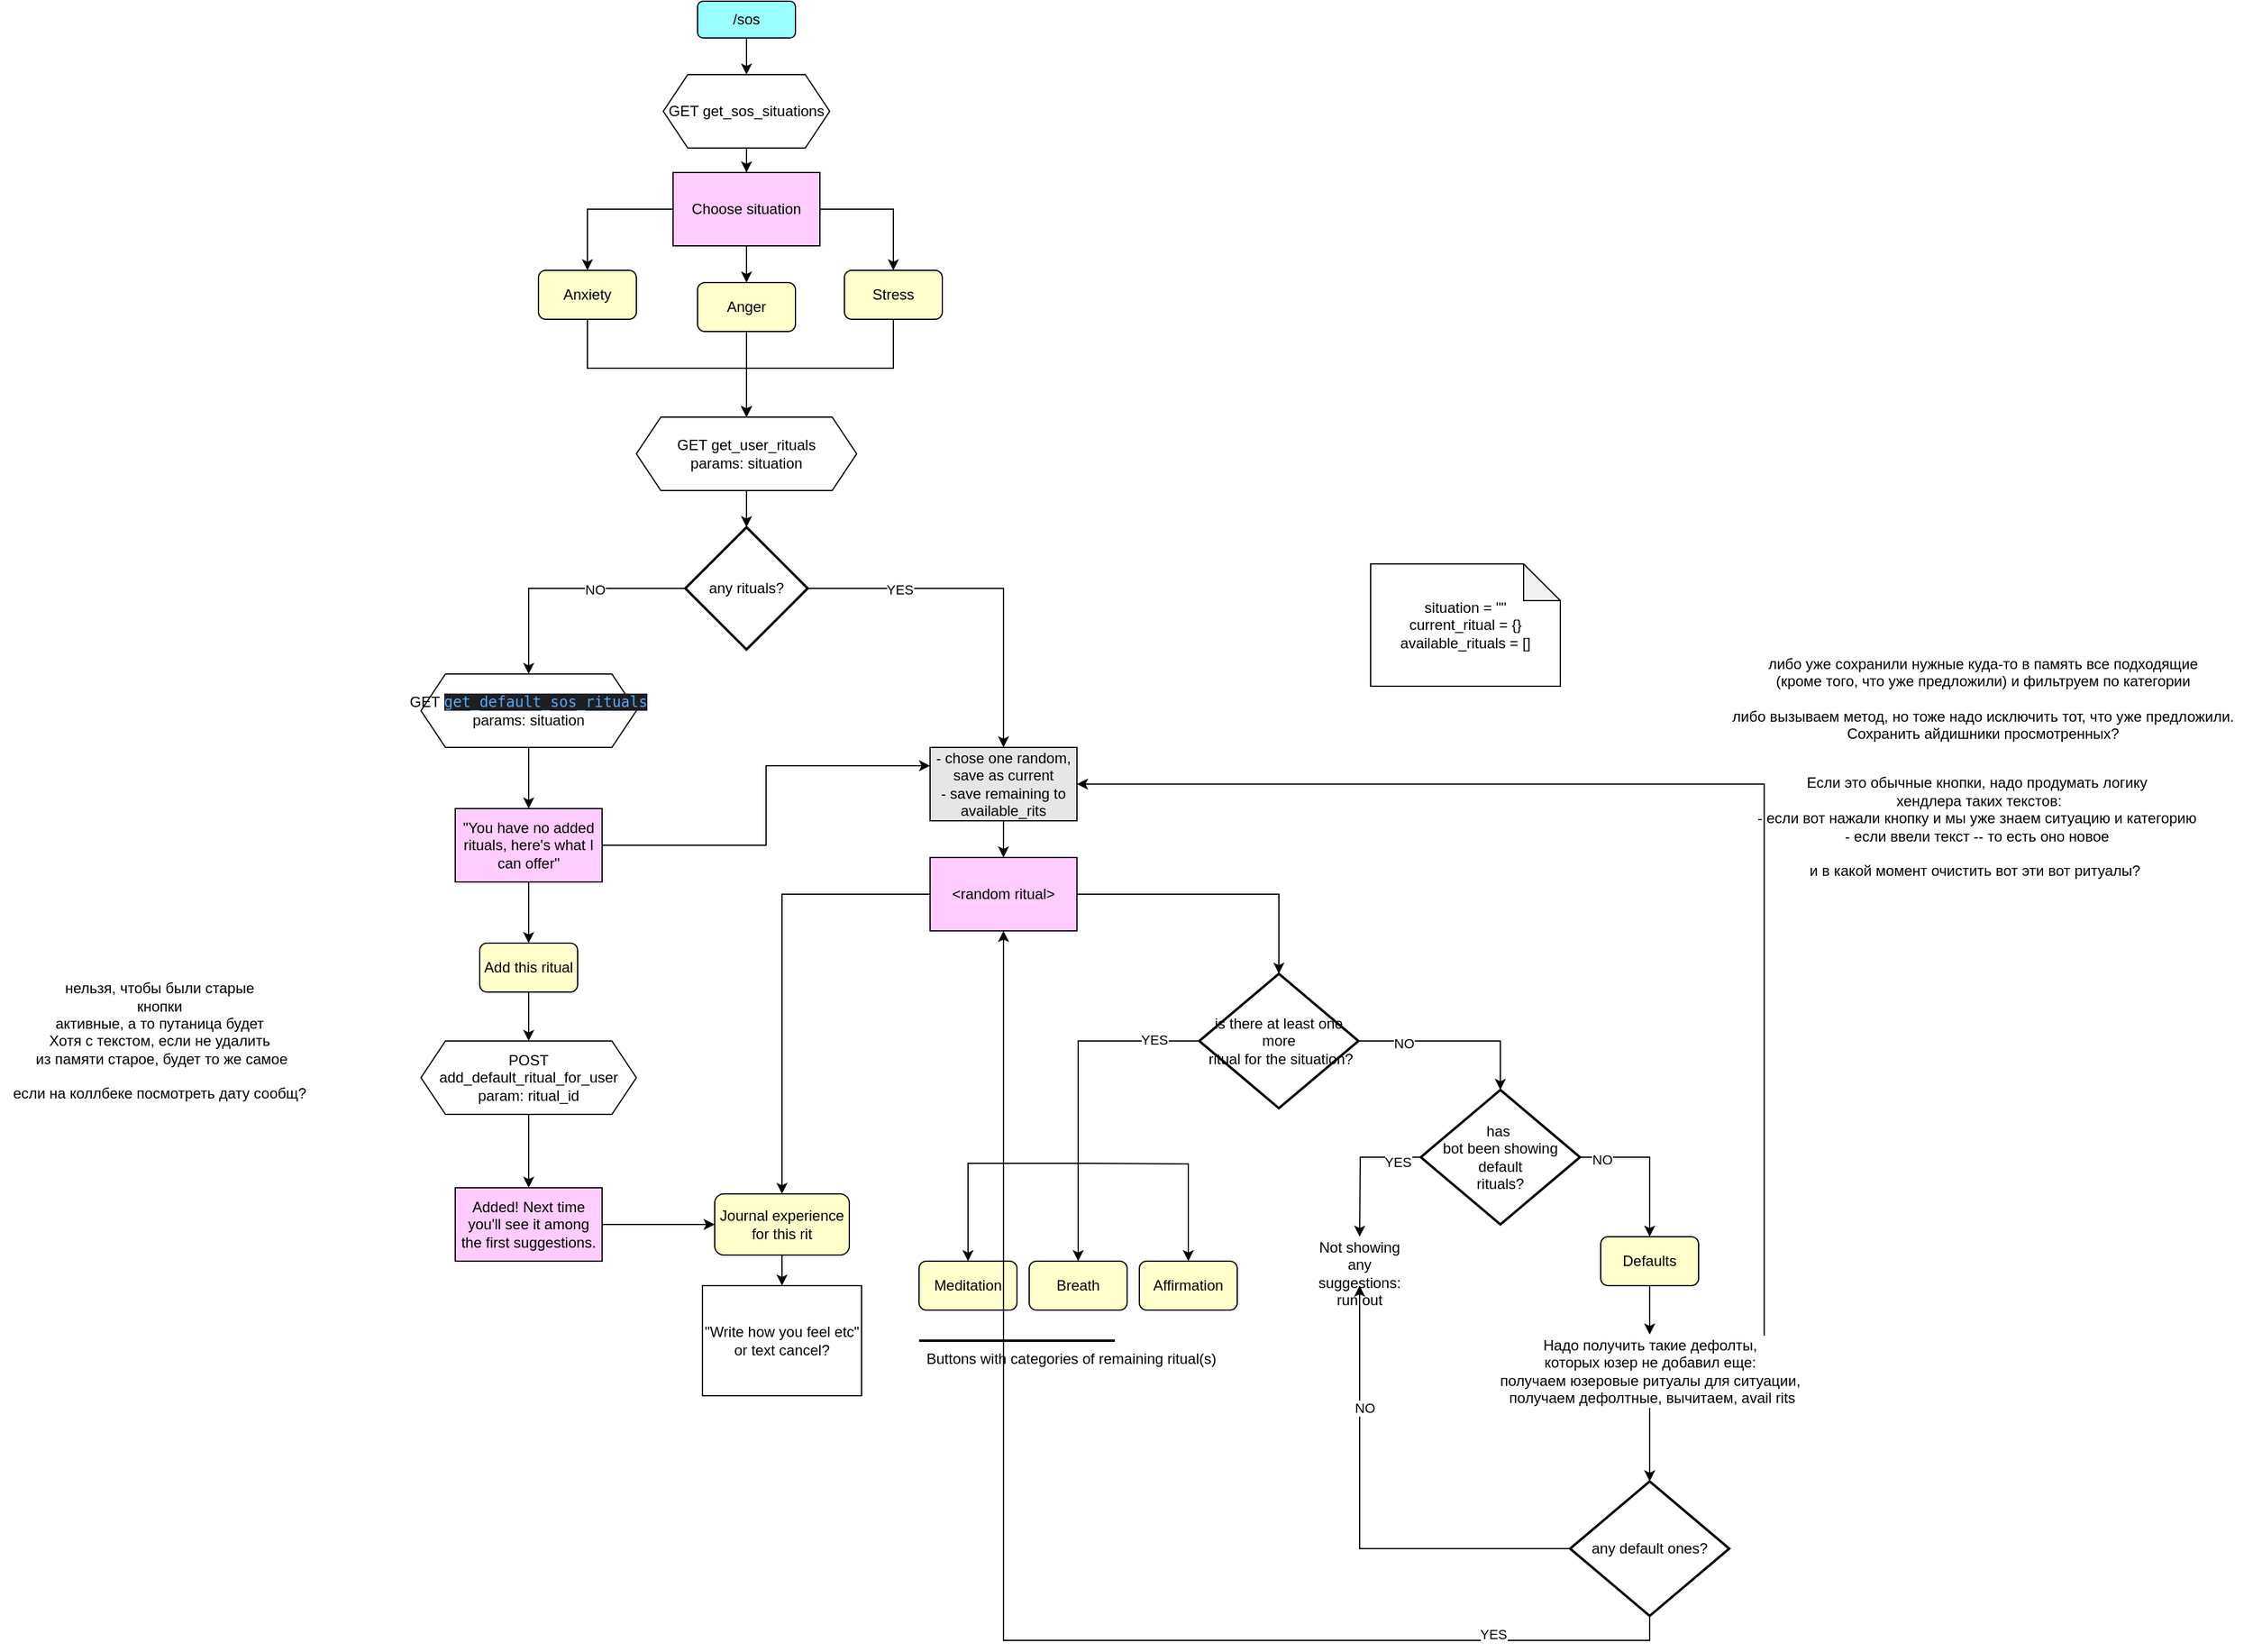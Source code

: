 <mxfile version="14.4.3" type="device"><diagram id="ias_fSx4RnWeHKqK33iy" name="Страница 1"><mxGraphModel dx="2514" dy="2009" grid="1" gridSize="10" guides="1" tooltips="1" connect="1" arrows="1" fold="1" page="1" pageScale="1" pageWidth="827" pageHeight="1169" math="0" shadow="0"><root><mxCell id="0"/><mxCell id="1" parent="0"/><mxCell id="nKI6gAwRpP5KX9kOamOT-13" style="edgeStyle=orthogonalEdgeStyle;rounded=0;orthogonalLoop=1;jettySize=auto;html=1;" edge="1" parent="1" source="nKI6gAwRpP5KX9kOamOT-1" target="nKI6gAwRpP5KX9kOamOT-12"><mxGeometry relative="1" as="geometry"/></mxCell><mxCell id="nKI6gAwRpP5KX9kOamOT-1" value="/sos" style="rounded=1;whiteSpace=wrap;html=1;fillColor=#99FFFF;" vertex="1" parent="1"><mxGeometry x="270" y="-60" width="80" height="30" as="geometry"/></mxCell><mxCell id="nKI6gAwRpP5KX9kOamOT-7" style="edgeStyle=orthogonalEdgeStyle;rounded=0;orthogonalLoop=1;jettySize=auto;html=1;" edge="1" parent="1" source="nKI6gAwRpP5KX9kOamOT-2" target="nKI6gAwRpP5KX9kOamOT-5"><mxGeometry relative="1" as="geometry"/></mxCell><mxCell id="nKI6gAwRpP5KX9kOamOT-8" style="edgeStyle=orthogonalEdgeStyle;rounded=0;orthogonalLoop=1;jettySize=auto;html=1;" edge="1" parent="1" source="nKI6gAwRpP5KX9kOamOT-2" target="nKI6gAwRpP5KX9kOamOT-6"><mxGeometry relative="1" as="geometry"/></mxCell><mxCell id="nKI6gAwRpP5KX9kOamOT-9" style="edgeStyle=orthogonalEdgeStyle;rounded=0;orthogonalLoop=1;jettySize=auto;html=1;" edge="1" parent="1" source="nKI6gAwRpP5KX9kOamOT-2" target="nKI6gAwRpP5KX9kOamOT-4"><mxGeometry relative="1" as="geometry"/></mxCell><mxCell id="nKI6gAwRpP5KX9kOamOT-2" value="Choose situation" style="rounded=0;whiteSpace=wrap;html=1;fillColor=#FFCCFF;" vertex="1" parent="1"><mxGeometry x="250" y="80" width="120" height="60" as="geometry"/></mxCell><mxCell id="nKI6gAwRpP5KX9kOamOT-15" style="edgeStyle=orthogonalEdgeStyle;rounded=0;orthogonalLoop=1;jettySize=auto;html=1;" edge="1" parent="1" source="nKI6gAwRpP5KX9kOamOT-4" target="nKI6gAwRpP5KX9kOamOT-11"><mxGeometry relative="1" as="geometry"/></mxCell><mxCell id="nKI6gAwRpP5KX9kOamOT-4" value="Anxiety" style="rounded=1;whiteSpace=wrap;html=1;fillColor=#FFFFCC;" vertex="1" parent="1"><mxGeometry x="140" y="160" width="80" height="40" as="geometry"/></mxCell><mxCell id="nKI6gAwRpP5KX9kOamOT-16" style="edgeStyle=orthogonalEdgeStyle;rounded=0;orthogonalLoop=1;jettySize=auto;html=1;" edge="1" parent="1" source="nKI6gAwRpP5KX9kOamOT-5" target="nKI6gAwRpP5KX9kOamOT-11"><mxGeometry relative="1" as="geometry"/></mxCell><mxCell id="nKI6gAwRpP5KX9kOamOT-5" value="Anger" style="rounded=1;whiteSpace=wrap;html=1;fillColor=#FFFFCC;" vertex="1" parent="1"><mxGeometry x="270" y="170" width="80" height="40" as="geometry"/></mxCell><mxCell id="nKI6gAwRpP5KX9kOamOT-17" style="edgeStyle=orthogonalEdgeStyle;rounded=0;orthogonalLoop=1;jettySize=auto;html=1;" edge="1" parent="1" source="nKI6gAwRpP5KX9kOamOT-6" target="nKI6gAwRpP5KX9kOamOT-11"><mxGeometry relative="1" as="geometry"/></mxCell><mxCell id="nKI6gAwRpP5KX9kOamOT-6" value="Stress" style="rounded=1;whiteSpace=wrap;html=1;fillColor=#FFFFCC;" vertex="1" parent="1"><mxGeometry x="390" y="160" width="80" height="40" as="geometry"/></mxCell><mxCell id="nKI6gAwRpP5KX9kOamOT-19" style="edgeStyle=orthogonalEdgeStyle;rounded=0;orthogonalLoop=1;jettySize=auto;html=1;" edge="1" parent="1" source="nKI6gAwRpP5KX9kOamOT-11" target="nKI6gAwRpP5KX9kOamOT-18"><mxGeometry relative="1" as="geometry"/></mxCell><mxCell id="nKI6gAwRpP5KX9kOamOT-11" value="GET get_user_rituals&lt;br&gt;params: situation" style="shape=hexagon;perimeter=hexagonPerimeter2;whiteSpace=wrap;html=1;fixedSize=1;fillColor=none;" vertex="1" parent="1"><mxGeometry x="220" y="280" width="180" height="60" as="geometry"/></mxCell><mxCell id="nKI6gAwRpP5KX9kOamOT-14" style="edgeStyle=orthogonalEdgeStyle;rounded=0;orthogonalLoop=1;jettySize=auto;html=1;" edge="1" parent="1" source="nKI6gAwRpP5KX9kOamOT-12" target="nKI6gAwRpP5KX9kOamOT-2"><mxGeometry relative="1" as="geometry"/></mxCell><mxCell id="nKI6gAwRpP5KX9kOamOT-12" value="GET get_sos_situations" style="shape=hexagon;perimeter=hexagonPerimeter2;whiteSpace=wrap;html=1;fixedSize=1;fillColor=none;" vertex="1" parent="1"><mxGeometry x="242" width="136" height="60" as="geometry"/></mxCell><mxCell id="nKI6gAwRpP5KX9kOamOT-21" style="edgeStyle=orthogonalEdgeStyle;rounded=0;orthogonalLoop=1;jettySize=auto;html=1;" edge="1" parent="1" source="nKI6gAwRpP5KX9kOamOT-18" target="nKI6gAwRpP5KX9kOamOT-20"><mxGeometry relative="1" as="geometry"/></mxCell><mxCell id="nKI6gAwRpP5KX9kOamOT-22" value="NO" style="edgeLabel;html=1;align=center;verticalAlign=middle;resizable=0;points=[];" vertex="1" connectable="0" parent="nKI6gAwRpP5KX9kOamOT-21"><mxGeometry x="-0.247" y="1" relative="1" as="geometry"><mxPoint as="offset"/></mxGeometry></mxCell><mxCell id="nKI6gAwRpP5KX9kOamOT-24" style="edgeStyle=orthogonalEdgeStyle;rounded=0;orthogonalLoop=1;jettySize=auto;html=1;" edge="1" parent="1" source="nKI6gAwRpP5KX9kOamOT-18" target="nKI6gAwRpP5KX9kOamOT-98"><mxGeometry relative="1" as="geometry"/></mxCell><mxCell id="nKI6gAwRpP5KX9kOamOT-48" value="YES" style="edgeLabel;html=1;align=center;verticalAlign=middle;resizable=0;points=[];" vertex="1" connectable="0" parent="nKI6gAwRpP5KX9kOamOT-24"><mxGeometry x="-0.487" y="-1" relative="1" as="geometry"><mxPoint as="offset"/></mxGeometry></mxCell><mxCell id="nKI6gAwRpP5KX9kOamOT-18" value="any rituals?" style="strokeWidth=2;html=1;shape=mxgraph.flowchart.decision;whiteSpace=wrap;fillColor=none;" vertex="1" parent="1"><mxGeometry x="260" y="370" width="100" height="100" as="geometry"/></mxCell><mxCell id="nKI6gAwRpP5KX9kOamOT-37" style="edgeStyle=orthogonalEdgeStyle;rounded=0;orthogonalLoop=1;jettySize=auto;html=1;" edge="1" parent="1" source="nKI6gAwRpP5KX9kOamOT-20" target="nKI6gAwRpP5KX9kOamOT-34"><mxGeometry relative="1" as="geometry"/></mxCell><mxCell id="nKI6gAwRpP5KX9kOamOT-20" value="GET&amp;nbsp;&lt;span style=&quot;color: rgb(86 , 168 , 245) ; background-color: rgb(30 , 31 , 34) ; font-family: &amp;#34;jetbrains mono&amp;#34; , monospace&quot;&gt;get_default_sos_rituals&lt;/span&gt;&lt;br&gt;params: situation" style="shape=hexagon;perimeter=hexagonPerimeter2;whiteSpace=wrap;html=1;fixedSize=1;fillColor=none;" vertex="1" parent="1"><mxGeometry x="44" y="490" width="176" height="60" as="geometry"/></mxCell><mxCell id="nKI6gAwRpP5KX9kOamOT-47" style="edgeStyle=orthogonalEdgeStyle;rounded=0;orthogonalLoop=1;jettySize=auto;html=1;" edge="1" parent="1" source="nKI6gAwRpP5KX9kOamOT-23" target="nKI6gAwRpP5KX9kOamOT-44"><mxGeometry relative="1" as="geometry"/></mxCell><mxCell id="nKI6gAwRpP5KX9kOamOT-64" style="edgeStyle=orthogonalEdgeStyle;rounded=0;orthogonalLoop=1;jettySize=auto;html=1;" edge="1" parent="1" source="nKI6gAwRpP5KX9kOamOT-23" target="nKI6gAwRpP5KX9kOamOT-63"><mxGeometry relative="1" as="geometry"/></mxCell><mxCell id="nKI6gAwRpP5KX9kOamOT-23" value="&amp;lt;random ritual&amp;gt;" style="rounded=0;whiteSpace=wrap;html=1;fillColor=#FFCCFF;" vertex="1" parent="1"><mxGeometry x="460" y="640" width="120" height="60" as="geometry"/></mxCell><mxCell id="nKI6gAwRpP5KX9kOamOT-25" value="Meditation" style="rounded=1;whiteSpace=wrap;html=1;fillColor=#FFFFCC;" vertex="1" parent="1"><mxGeometry x="451" y="970" width="80" height="40" as="geometry"/></mxCell><mxCell id="nKI6gAwRpP5KX9kOamOT-26" value="Breath" style="rounded=1;whiteSpace=wrap;html=1;fillColor=#FFFFCC;" vertex="1" parent="1"><mxGeometry x="541" y="970" width="80" height="40" as="geometry"/></mxCell><mxCell id="nKI6gAwRpP5KX9kOamOT-27" value="Affirmation" style="rounded=1;whiteSpace=wrap;html=1;fillColor=#FFFFCC;" vertex="1" parent="1"><mxGeometry x="631" y="970" width="80" height="40" as="geometry"/></mxCell><mxCell id="nKI6gAwRpP5KX9kOamOT-41" style="edgeStyle=orthogonalEdgeStyle;rounded=0;orthogonalLoop=1;jettySize=auto;html=1;entryX=0;entryY=0.25;entryDx=0;entryDy=0;" edge="1" parent="1" source="nKI6gAwRpP5KX9kOamOT-34" target="nKI6gAwRpP5KX9kOamOT-98"><mxGeometry relative="1" as="geometry"/></mxCell><mxCell id="nKI6gAwRpP5KX9kOamOT-43" style="edgeStyle=orthogonalEdgeStyle;rounded=0;orthogonalLoop=1;jettySize=auto;html=1;" edge="1" parent="1" source="nKI6gAwRpP5KX9kOamOT-34" target="nKI6gAwRpP5KX9kOamOT-42"><mxGeometry relative="1" as="geometry"/></mxCell><mxCell id="nKI6gAwRpP5KX9kOamOT-34" value="&quot;You have no added rituals, here's what I can offer&quot;" style="rounded=0;whiteSpace=wrap;html=1;fillColor=#FFCCFF;" vertex="1" parent="1"><mxGeometry x="72" y="600" width="120" height="60" as="geometry"/></mxCell><mxCell id="nKI6gAwRpP5KX9kOamOT-51" style="edgeStyle=orthogonalEdgeStyle;rounded=0;orthogonalLoop=1;jettySize=auto;html=1;" edge="1" parent="1" source="nKI6gAwRpP5KX9kOamOT-42" target="nKI6gAwRpP5KX9kOamOT-50"><mxGeometry relative="1" as="geometry"/></mxCell><mxCell id="nKI6gAwRpP5KX9kOamOT-42" value="Add this ritual" style="rounded=1;whiteSpace=wrap;html=1;fillColor=#FFFFCC;" vertex="1" parent="1"><mxGeometry x="92" y="710" width="80" height="40" as="geometry"/></mxCell><mxCell id="nKI6gAwRpP5KX9kOamOT-54" style="edgeStyle=orthogonalEdgeStyle;rounded=0;orthogonalLoop=1;jettySize=auto;html=1;" edge="1" parent="1" source="nKI6gAwRpP5KX9kOamOT-44" target="nKI6gAwRpP5KX9kOamOT-52"><mxGeometry relative="1" as="geometry"/></mxCell><mxCell id="nKI6gAwRpP5KX9kOamOT-44" value="Journal experience for this rit" style="rounded=1;whiteSpace=wrap;html=1;fillColor=#FFFFCC;" vertex="1" parent="1"><mxGeometry x="284" y="915" width="110" height="50" as="geometry"/></mxCell><mxCell id="nKI6gAwRpP5KX9kOamOT-93" style="edgeStyle=orthogonalEdgeStyle;rounded=0;orthogonalLoop=1;jettySize=auto;html=1;" edge="1" parent="1" source="nKI6gAwRpP5KX9kOamOT-50" target="nKI6gAwRpP5KX9kOamOT-92"><mxGeometry relative="1" as="geometry"/></mxCell><mxCell id="nKI6gAwRpP5KX9kOamOT-50" value="POST add_default_ritual_for_user&lt;br&gt;param: ritual_id" style="shape=hexagon;perimeter=hexagonPerimeter2;whiteSpace=wrap;html=1;fixedSize=1;fillColor=none;" vertex="1" parent="1"><mxGeometry x="44" y="790" width="176" height="60" as="geometry"/></mxCell><mxCell id="nKI6gAwRpP5KX9kOamOT-52" value="&quot;Write how you feel etc&quot; or text cancel?" style="rounded=0;whiteSpace=wrap;html=1;fillColor=none;direction=south;" vertex="1" parent="1"><mxGeometry x="274" y="990" width="130" height="90" as="geometry"/></mxCell><mxCell id="nKI6gAwRpP5KX9kOamOT-55" value="либо уже сохранили нужные куда-то в память все подходящие &lt;br&gt;(кроме того, что уже предложили) и фильтруем по категории&lt;br&gt;&lt;br&gt;либо вызываем метод, но тоже надо исключить тот, что уже предложили. &lt;br&gt;Сохранить айдишники просмотренных?" style="text;html=1;align=center;verticalAlign=middle;resizable=0;points=[];autosize=1;" vertex="1" parent="1"><mxGeometry x="1100" y="470" width="440" height="80" as="geometry"/></mxCell><mxCell id="nKI6gAwRpP5KX9kOamOT-56" value="нельзя, чтобы были старые&lt;br&gt;кнопки&lt;br&gt;&amp;nbsp;активные, а то путаница будет&amp;nbsp;&lt;br&gt;Хотя с текстом, если не удалить&lt;br&gt;&amp;nbsp;из памяти старое, будет то же самое&lt;br&gt;&lt;br&gt;если на коллбеке посмотреть дату сообщ?" style="text;html=1;align=center;verticalAlign=middle;resizable=0;points=[];autosize=1;" vertex="1" parent="1"><mxGeometry x="-300" y="740" width="260" height="100" as="geometry"/></mxCell><mxCell id="nKI6gAwRpP5KX9kOamOT-57" value="Если это обычные кнопки, надо продумать логику&lt;br&gt;&amp;nbsp;хендлера таких текстов:&lt;br&gt;- если вот нажали кнопку и мы уже знаем ситуацию и категорию&lt;br&gt;- если ввели текст -- то есть оно новое&lt;br&gt;&lt;br&gt;и в какой момент очистить вот эти вот ритуалы?&amp;nbsp;" style="text;html=1;align=center;verticalAlign=middle;resizable=0;points=[];autosize=1;" vertex="1" parent="1"><mxGeometry x="1120" y="570" width="390" height="90" as="geometry"/></mxCell><mxCell id="nKI6gAwRpP5KX9kOamOT-62" value="situation = &quot;&quot;&lt;br&gt;current_ritual = {}&lt;br&gt;available_rituals = []" style="shape=note;whiteSpace=wrap;html=1;backgroundOutline=1;darkOpacity=0.05;fillColor=none;" vertex="1" parent="1"><mxGeometry x="820" y="400" width="155" height="100" as="geometry"/></mxCell><mxCell id="nKI6gAwRpP5KX9kOamOT-65" style="edgeStyle=orthogonalEdgeStyle;rounded=0;orthogonalLoop=1;jettySize=auto;html=1;" edge="1" parent="1" source="nKI6gAwRpP5KX9kOamOT-63" target="nKI6gAwRpP5KX9kOamOT-26"><mxGeometry relative="1" as="geometry"/></mxCell><mxCell id="nKI6gAwRpP5KX9kOamOT-72" value="YES" style="edgeLabel;html=1;align=center;verticalAlign=middle;resizable=0;points=[];" vertex="1" connectable="0" parent="nKI6gAwRpP5KX9kOamOT-65"><mxGeometry x="-0.73" y="-1" relative="1" as="geometry"><mxPoint as="offset"/></mxGeometry></mxCell><mxCell id="nKI6gAwRpP5KX9kOamOT-66" style="edgeStyle=orthogonalEdgeStyle;rounded=0;orthogonalLoop=1;jettySize=auto;html=1;" edge="1" parent="1" target="nKI6gAwRpP5KX9kOamOT-27"><mxGeometry relative="1" as="geometry"><mxPoint x="581" y="890" as="sourcePoint"/></mxGeometry></mxCell><mxCell id="nKI6gAwRpP5KX9kOamOT-67" style="edgeStyle=orthogonalEdgeStyle;rounded=0;orthogonalLoop=1;jettySize=auto;html=1;" edge="1" parent="1" target="nKI6gAwRpP5KX9kOamOT-25"><mxGeometry relative="1" as="geometry"><mxPoint x="581" y="890" as="sourcePoint"/><Array as="points"><mxPoint x="491" y="890"/></Array></mxGeometry></mxCell><mxCell id="nKI6gAwRpP5KX9kOamOT-70" style="edgeStyle=orthogonalEdgeStyle;rounded=0;orthogonalLoop=1;jettySize=auto;html=1;entryX=0.5;entryY=0;entryDx=0;entryDy=0;entryPerimeter=0;" edge="1" parent="1" source="nKI6gAwRpP5KX9kOamOT-63" target="nKI6gAwRpP5KX9kOamOT-69"><mxGeometry relative="1" as="geometry"/></mxCell><mxCell id="nKI6gAwRpP5KX9kOamOT-71" value="NO" style="edgeLabel;html=1;align=center;verticalAlign=middle;resizable=0;points=[];" vertex="1" connectable="0" parent="nKI6gAwRpP5KX9kOamOT-70"><mxGeometry x="-0.528" y="-2" relative="1" as="geometry"><mxPoint as="offset"/></mxGeometry></mxCell><mxCell id="nKI6gAwRpP5KX9kOamOT-63" value="is there at least one more&lt;br&gt;&amp;nbsp;ritual for the situation?" style="strokeWidth=2;html=1;shape=mxgraph.flowchart.decision;whiteSpace=wrap;fillColor=none;" vertex="1" parent="1"><mxGeometry x="680" y="735" width="130" height="110" as="geometry"/></mxCell><mxCell id="nKI6gAwRpP5KX9kOamOT-78" style="edgeStyle=orthogonalEdgeStyle;rounded=0;orthogonalLoop=1;jettySize=auto;html=1;" edge="1" parent="1" source="nKI6gAwRpP5KX9kOamOT-69" target="nKI6gAwRpP5KX9kOamOT-77"><mxGeometry relative="1" as="geometry"/></mxCell><mxCell id="nKI6gAwRpP5KX9kOamOT-79" value="NO" style="edgeLabel;html=1;align=center;verticalAlign=middle;resizable=0;points=[];" vertex="1" connectable="0" parent="nKI6gAwRpP5KX9kOamOT-78"><mxGeometry x="-0.703" y="-2" relative="1" as="geometry"><mxPoint as="offset"/></mxGeometry></mxCell><mxCell id="nKI6gAwRpP5KX9kOamOT-83" style="edgeStyle=orthogonalEdgeStyle;rounded=0;orthogonalLoop=1;jettySize=auto;html=1;" edge="1" parent="1" source="nKI6gAwRpP5KX9kOamOT-69"><mxGeometry relative="1" as="geometry"><mxPoint x="811" y="950" as="targetPoint"/></mxGeometry></mxCell><mxCell id="nKI6gAwRpP5KX9kOamOT-84" value="YES" style="edgeLabel;html=1;align=center;verticalAlign=middle;resizable=0;points=[];" vertex="1" connectable="0" parent="nKI6gAwRpP5KX9kOamOT-83"><mxGeometry x="-0.66" y="4" relative="1" as="geometry"><mxPoint as="offset"/></mxGeometry></mxCell><mxCell id="nKI6gAwRpP5KX9kOamOT-69" value="has&amp;nbsp;&lt;br&gt;bot been showing default&lt;br&gt;rituals?" style="strokeWidth=2;html=1;shape=mxgraph.flowchart.decision;whiteSpace=wrap;fillColor=none;" vertex="1" parent="1"><mxGeometry x="861" y="830" width="130" height="110" as="geometry"/></mxCell><mxCell id="nKI6gAwRpP5KX9kOamOT-76" value="Not showing any suggestions: run out" style="text;html=1;strokeColor=none;fillColor=none;align=center;verticalAlign=middle;whiteSpace=wrap;rounded=0;" vertex="1" parent="1"><mxGeometry x="791" y="970" width="40" height="20" as="geometry"/></mxCell><mxCell id="nKI6gAwRpP5KX9kOamOT-104" style="edgeStyle=orthogonalEdgeStyle;rounded=0;orthogonalLoop=1;jettySize=auto;html=1;" edge="1" parent="1" source="nKI6gAwRpP5KX9kOamOT-77" target="nKI6gAwRpP5KX9kOamOT-86"><mxGeometry relative="1" as="geometry"/></mxCell><mxCell id="nKI6gAwRpP5KX9kOamOT-77" value="Defaults" style="rounded=1;whiteSpace=wrap;html=1;fillColor=#FFFFCC;" vertex="1" parent="1"><mxGeometry x="1008" y="950" width="80" height="40" as="geometry"/></mxCell><mxCell id="nKI6gAwRpP5KX9kOamOT-105" style="edgeStyle=orthogonalEdgeStyle;rounded=0;orthogonalLoop=1;jettySize=auto;html=1;entryX=1;entryY=0.5;entryDx=0;entryDy=0;exitX=0.86;exitY=0.017;exitDx=0;exitDy=0;exitPerimeter=0;" edge="1" parent="1" source="nKI6gAwRpP5KX9kOamOT-86" target="nKI6gAwRpP5KX9kOamOT-98"><mxGeometry relative="1" as="geometry"/></mxCell><mxCell id="nKI6gAwRpP5KX9kOamOT-109" style="edgeStyle=orthogonalEdgeStyle;rounded=0;orthogonalLoop=1;jettySize=auto;html=1;" edge="1" parent="1" source="nKI6gAwRpP5KX9kOamOT-86" target="nKI6gAwRpP5KX9kOamOT-108"><mxGeometry relative="1" as="geometry"/></mxCell><mxCell id="nKI6gAwRpP5KX9kOamOT-86" value="Надо получить такие дефолты, &lt;br&gt;которых юзер не добавил еще:&lt;br&gt;получаем юзеровые ритуалы для ситуации,&lt;br&gt;&amp;nbsp;получаем дефолтные, вычитаем, avail rits" style="text;html=1;align=center;verticalAlign=middle;resizable=0;points=[];autosize=1;" vertex="1" parent="1"><mxGeometry x="918" y="1030" width="260" height="60" as="geometry"/></mxCell><mxCell id="nKI6gAwRpP5KX9kOamOT-89" value="" style="line;strokeWidth=2;html=1;fillColor=none;" vertex="1" parent="1"><mxGeometry x="451" y="1030" width="160" height="10" as="geometry"/></mxCell><mxCell id="nKI6gAwRpP5KX9kOamOT-90" value="Buttons with categories of remaining ritual(s)" style="text;html=1;align=center;verticalAlign=middle;resizable=0;points=[];autosize=1;" vertex="1" parent="1"><mxGeometry x="450" y="1040" width="250" height="20" as="geometry"/></mxCell><mxCell id="nKI6gAwRpP5KX9kOamOT-102" style="edgeStyle=orthogonalEdgeStyle;rounded=0;orthogonalLoop=1;jettySize=auto;html=1;" edge="1" parent="1" source="nKI6gAwRpP5KX9kOamOT-92" target="nKI6gAwRpP5KX9kOamOT-44"><mxGeometry relative="1" as="geometry"/></mxCell><mxCell id="nKI6gAwRpP5KX9kOamOT-92" value="Added! Next time you'll see it among the first suggestions." style="rounded=0;whiteSpace=wrap;html=1;fillColor=#FFCCFF;" vertex="1" parent="1"><mxGeometry x="72" y="910" width="120" height="60" as="geometry"/></mxCell><mxCell id="nKI6gAwRpP5KX9kOamOT-99" style="edgeStyle=orthogonalEdgeStyle;rounded=0;orthogonalLoop=1;jettySize=auto;html=1;" edge="1" parent="1" source="nKI6gAwRpP5KX9kOamOT-98" target="nKI6gAwRpP5KX9kOamOT-23"><mxGeometry relative="1" as="geometry"/></mxCell><mxCell id="nKI6gAwRpP5KX9kOamOT-98" value="- chose one random, save as current&lt;br&gt;- save remaining to available_rits" style="rounded=0;whiteSpace=wrap;html=1;fillColor=#E6E6E6;" vertex="1" parent="1"><mxGeometry x="460" y="550" width="120" height="60" as="geometry"/></mxCell><mxCell id="nKI6gAwRpP5KX9kOamOT-111" style="edgeStyle=orthogonalEdgeStyle;rounded=0;orthogonalLoop=1;jettySize=auto;html=1;exitX=0.5;exitY=1;exitDx=0;exitDy=0;exitPerimeter=0;" edge="1" parent="1" source="nKI6gAwRpP5KX9kOamOT-108" target="nKI6gAwRpP5KX9kOamOT-23"><mxGeometry relative="1" as="geometry"/></mxCell><mxCell id="nKI6gAwRpP5KX9kOamOT-112" value="YES" style="edgeLabel;html=1;align=center;verticalAlign=middle;resizable=0;points=[];" vertex="1" connectable="0" parent="nKI6gAwRpP5KX9kOamOT-111"><mxGeometry x="-0.738" y="-5" relative="1" as="geometry"><mxPoint as="offset"/></mxGeometry></mxCell><mxCell id="nKI6gAwRpP5KX9kOamOT-113" style="edgeStyle=orthogonalEdgeStyle;rounded=0;orthogonalLoop=1;jettySize=auto;html=1;entryX=0.5;entryY=1;entryDx=0;entryDy=0;" edge="1" parent="1" source="nKI6gAwRpP5KX9kOamOT-108" target="nKI6gAwRpP5KX9kOamOT-76"><mxGeometry relative="1" as="geometry"/></mxCell><mxCell id="nKI6gAwRpP5KX9kOamOT-114" value="NO" style="edgeLabel;html=1;align=center;verticalAlign=middle;resizable=0;points=[];" vertex="1" connectable="0" parent="nKI6gAwRpP5KX9kOamOT-113"><mxGeometry x="0.485" y="-4" relative="1" as="geometry"><mxPoint as="offset"/></mxGeometry></mxCell><mxCell id="nKI6gAwRpP5KX9kOamOT-108" value="any default ones?" style="strokeWidth=2;html=1;shape=mxgraph.flowchart.decision;whiteSpace=wrap;fillColor=none;" vertex="1" parent="1"><mxGeometry x="983" y="1150" width="130" height="110" as="geometry"/></mxCell></root></mxGraphModel></diagram></mxfile>